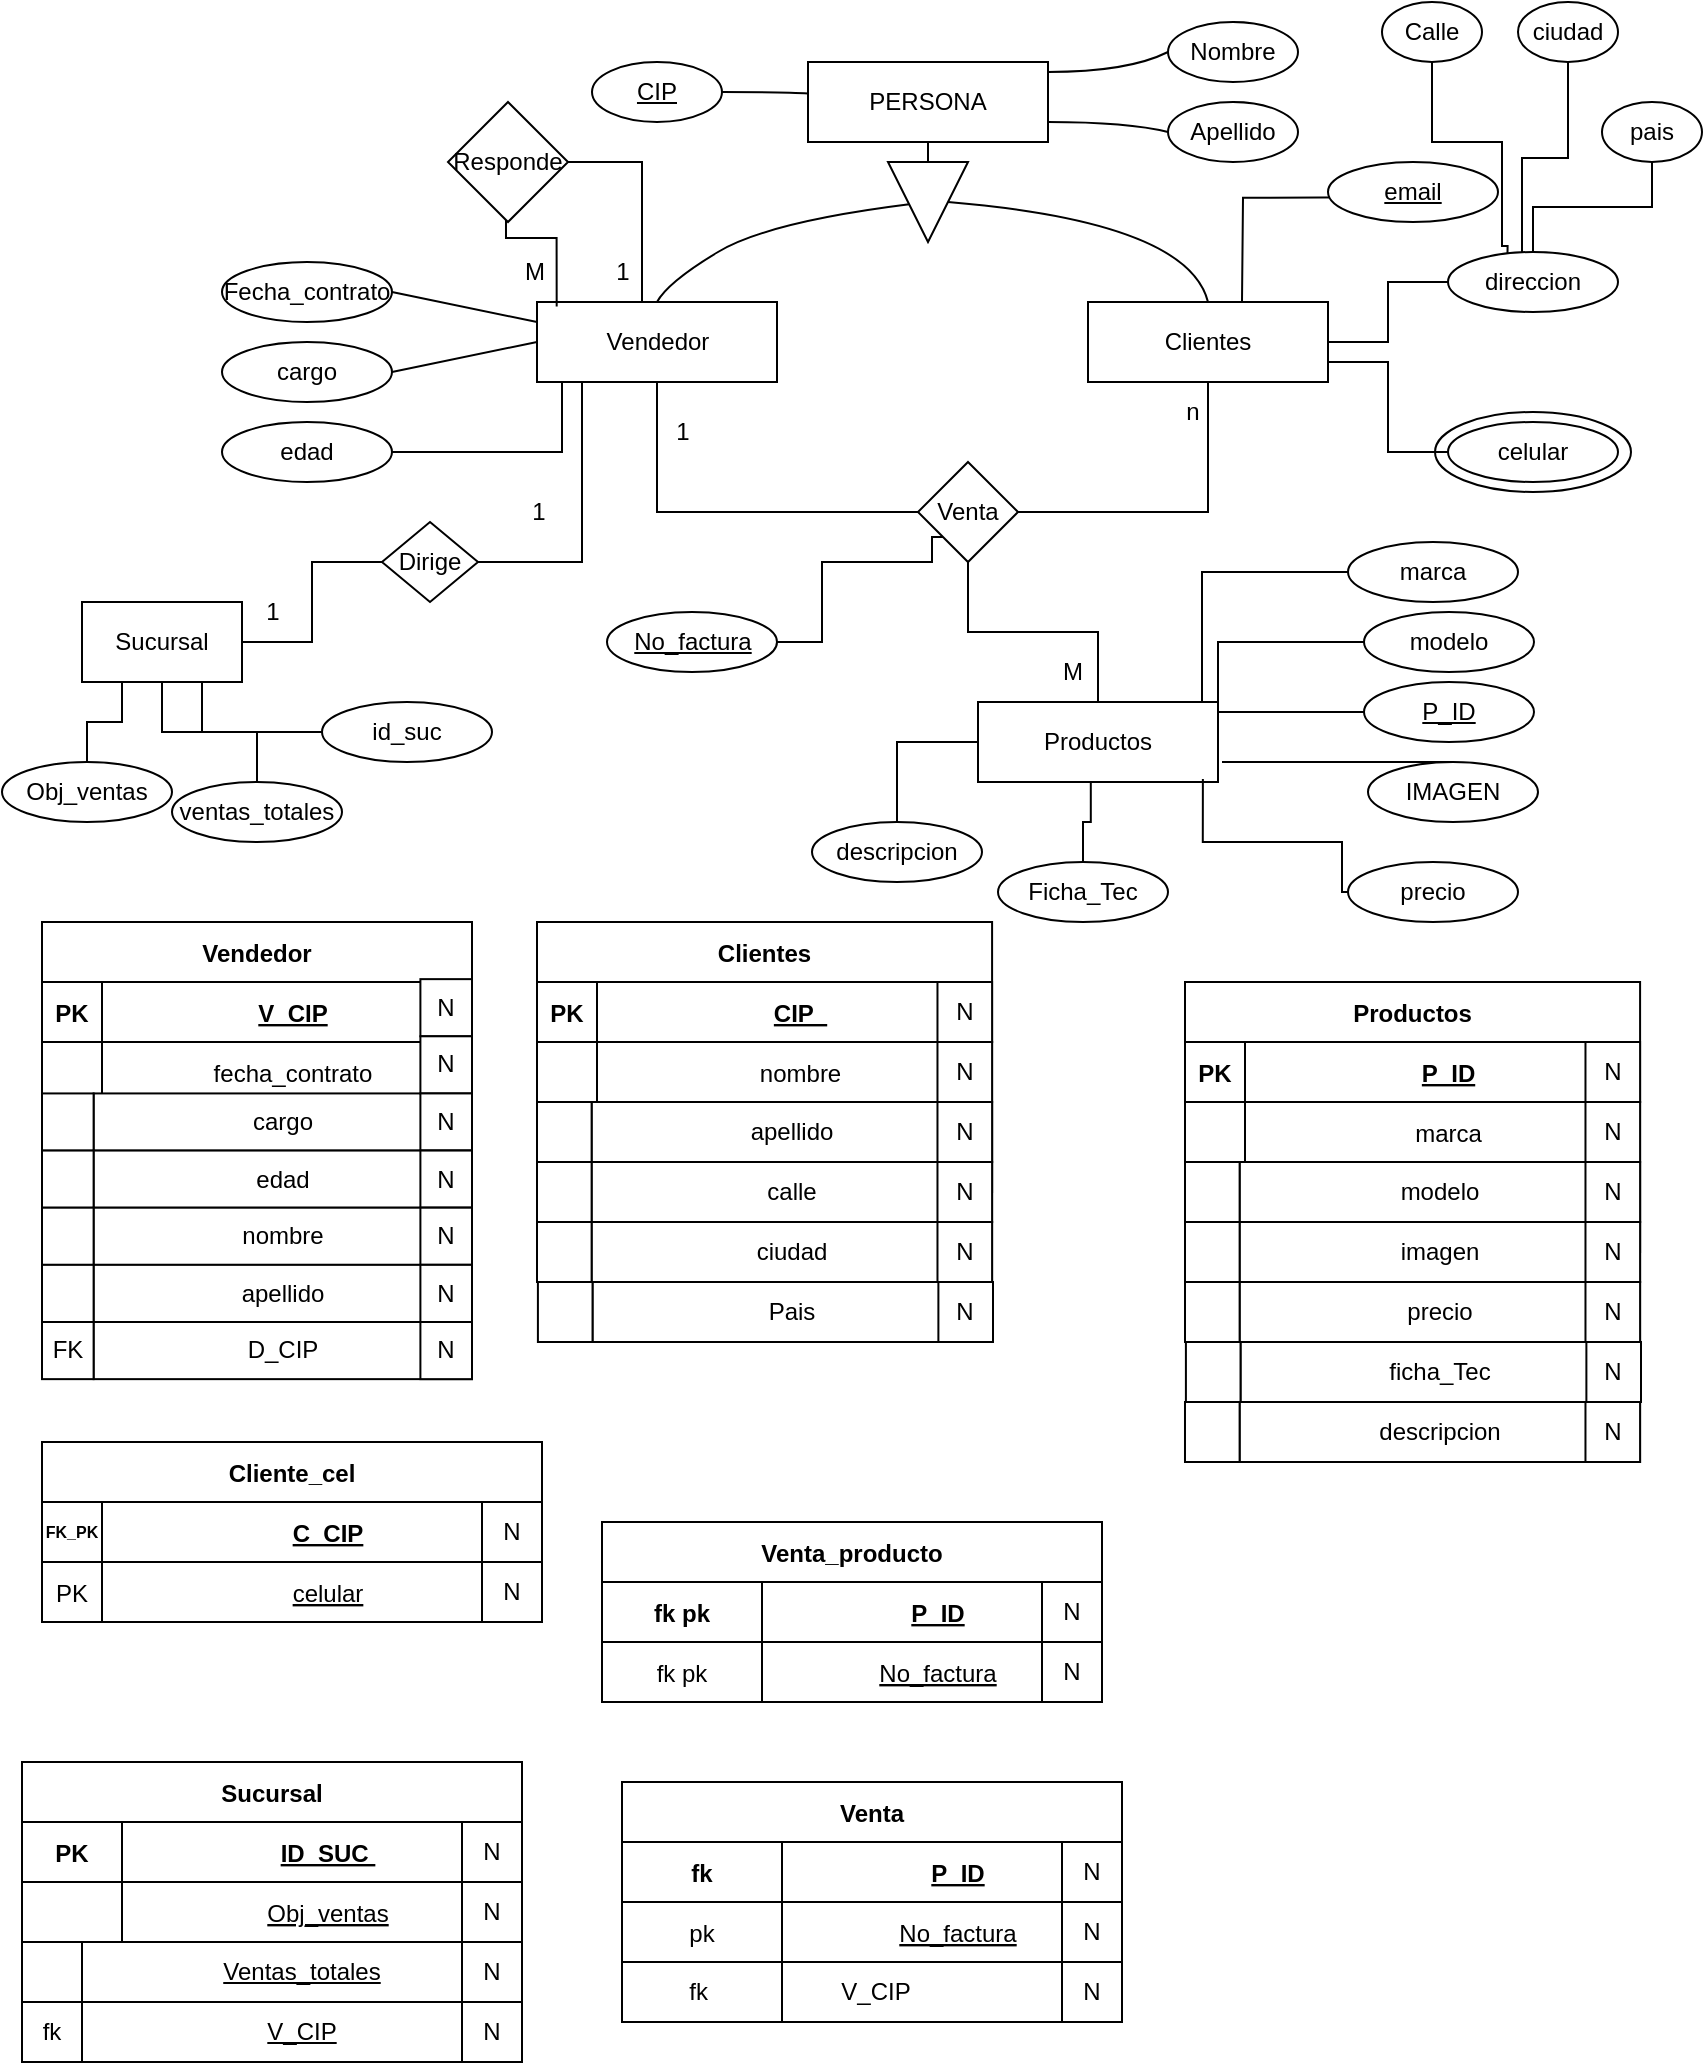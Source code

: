<mxfile version="21.6.9" type="device">
  <diagram id="R2lEEEUBdFMjLlhIrx00" name="Page-1">
    <mxGraphModel dx="1035" dy="522" grid="1" gridSize="10" guides="1" tooltips="1" connect="1" arrows="1" fold="1" page="1" pageScale="1" pageWidth="850" pageHeight="1100" math="0" shadow="0" extFonts="Permanent Marker^https://fonts.googleapis.com/css?family=Permanent+Marker">
      <root>
        <mxCell id="0" />
        <mxCell id="1" parent="0" />
        <mxCell id="dCmI68aYTpl_BpPTmrTh-1" value="PERSONA" style="rounded=0;whiteSpace=wrap;html=1;" vertex="1" parent="1">
          <mxGeometry x="403" y="60" width="120" height="40" as="geometry" />
        </mxCell>
        <mxCell id="dCmI68aYTpl_BpPTmrTh-293" style="edgeStyle=orthogonalEdgeStyle;rounded=0;orthogonalLoop=1;jettySize=auto;html=1;entryX=1;entryY=0.5;entryDx=0;entryDy=0;endArrow=none;endFill=0;" edge="1" parent="1" source="dCmI68aYTpl_BpPTmrTh-2" target="dCmI68aYTpl_BpPTmrTh-291">
          <mxGeometry relative="1" as="geometry">
            <Array as="points">
              <mxPoint x="320" y="110" />
            </Array>
          </mxGeometry>
        </mxCell>
        <mxCell id="dCmI68aYTpl_BpPTmrTh-2" value="Vendedor" style="rounded=0;whiteSpace=wrap;html=1;" vertex="1" parent="1">
          <mxGeometry x="267.5" y="180" width="120" height="40" as="geometry" />
        </mxCell>
        <mxCell id="dCmI68aYTpl_BpPTmrTh-3" value="Clientes" style="rounded=0;whiteSpace=wrap;html=1;" vertex="1" parent="1">
          <mxGeometry x="543" y="180" width="120" height="40" as="geometry" />
        </mxCell>
        <mxCell id="dCmI68aYTpl_BpPTmrTh-41" value="" style="edgeStyle=orthogonalEdgeStyle;rounded=0;orthogonalLoop=1;jettySize=auto;html=1;endArrow=none;endFill=0;" edge="1" parent="1" source="dCmI68aYTpl_BpPTmrTh-4" target="dCmI68aYTpl_BpPTmrTh-38">
          <mxGeometry relative="1" as="geometry" />
        </mxCell>
        <mxCell id="dCmI68aYTpl_BpPTmrTh-4" value="Productos" style="rounded=0;whiteSpace=wrap;html=1;" vertex="1" parent="1">
          <mxGeometry x="488" y="380" width="120" height="40" as="geometry" />
        </mxCell>
        <mxCell id="dCmI68aYTpl_BpPTmrTh-7" value="" style="endArrow=none;html=1;rounded=0;" edge="1" parent="1" source="dCmI68aYTpl_BpPTmrTh-8">
          <mxGeometry width="50" height="50" relative="1" as="geometry">
            <mxPoint x="463" y="170" as="sourcePoint" />
            <mxPoint x="463" y="100" as="targetPoint" />
            <Array as="points" />
          </mxGeometry>
        </mxCell>
        <mxCell id="dCmI68aYTpl_BpPTmrTh-9" value="" style="endArrow=none;html=1;rounded=0;" edge="1" parent="1" target="dCmI68aYTpl_BpPTmrTh-8">
          <mxGeometry width="50" height="50" relative="1" as="geometry">
            <mxPoint x="463" y="140" as="sourcePoint" />
            <mxPoint x="463" y="100" as="targetPoint" />
            <Array as="points">
              <mxPoint x="463" y="140" />
            </Array>
          </mxGeometry>
        </mxCell>
        <mxCell id="dCmI68aYTpl_BpPTmrTh-8" value="" style="triangle;whiteSpace=wrap;html=1;rotation=90;" vertex="1" parent="1">
          <mxGeometry x="443" y="110" width="40" height="40" as="geometry" />
        </mxCell>
        <mxCell id="dCmI68aYTpl_BpPTmrTh-10" value="" style="curved=1;endArrow=none;html=1;rounded=0;endFill=0;exitX=0.5;exitY=0;exitDx=0;exitDy=0;" edge="1" parent="1" source="dCmI68aYTpl_BpPTmrTh-2" target="dCmI68aYTpl_BpPTmrTh-8">
          <mxGeometry width="50" height="50" relative="1" as="geometry">
            <mxPoint x="403" y="210" as="sourcePoint" />
            <mxPoint x="453" y="160" as="targetPoint" />
            <Array as="points">
              <mxPoint x="333" y="170" />
              <mxPoint x="383" y="140" />
            </Array>
          </mxGeometry>
        </mxCell>
        <mxCell id="dCmI68aYTpl_BpPTmrTh-15" value="" style="curved=1;endArrow=none;html=1;rounded=0;endFill=0;entryX=0.5;entryY=0;entryDx=0;entryDy=0;exitX=0.5;exitY=0;exitDx=0;exitDy=0;" edge="1" parent="1" source="dCmI68aYTpl_BpPTmrTh-8" target="dCmI68aYTpl_BpPTmrTh-3">
          <mxGeometry width="50" height="50" relative="1" as="geometry">
            <mxPoint x="473" y="150" as="sourcePoint" />
            <mxPoint x="574" y="80" as="targetPoint" />
            <Array as="points">
              <mxPoint x="593" y="140" />
            </Array>
          </mxGeometry>
        </mxCell>
        <mxCell id="dCmI68aYTpl_BpPTmrTh-16" value="Nombre" style="ellipse;whiteSpace=wrap;html=1;" vertex="1" parent="1">
          <mxGeometry x="583" y="40" width="65" height="30" as="geometry" />
        </mxCell>
        <mxCell id="dCmI68aYTpl_BpPTmrTh-18" value="Apellido" style="ellipse;whiteSpace=wrap;html=1;" vertex="1" parent="1">
          <mxGeometry x="583" y="80" width="65" height="30" as="geometry" />
        </mxCell>
        <mxCell id="dCmI68aYTpl_BpPTmrTh-19" value="" style="curved=1;endArrow=none;html=1;rounded=0;endFill=0;entryX=0;entryY=0.5;entryDx=0;entryDy=0;" edge="1" parent="1" target="dCmI68aYTpl_BpPTmrTh-18">
          <mxGeometry width="50" height="50" relative="1" as="geometry">
            <mxPoint x="523" y="90" as="sourcePoint" />
            <mxPoint x="633" y="160" as="targetPoint" />
            <Array as="points">
              <mxPoint x="563" y="90" />
            </Array>
          </mxGeometry>
        </mxCell>
        <mxCell id="dCmI68aYTpl_BpPTmrTh-20" value="" style="curved=1;endArrow=none;html=1;rounded=0;endFill=0;entryX=0;entryY=0.5;entryDx=0;entryDy=0;" edge="1" parent="1" target="dCmI68aYTpl_BpPTmrTh-16">
          <mxGeometry width="50" height="50" relative="1" as="geometry">
            <mxPoint x="523" y="65" as="sourcePoint" />
            <mxPoint x="583" y="70" as="targetPoint" />
            <Array as="points">
              <mxPoint x="563" y="65" />
            </Array>
          </mxGeometry>
        </mxCell>
        <mxCell id="dCmI68aYTpl_BpPTmrTh-22" value="Fecha_contrato" style="ellipse;whiteSpace=wrap;html=1;" vertex="1" parent="1">
          <mxGeometry x="110" y="160" width="85" height="30" as="geometry" />
        </mxCell>
        <mxCell id="dCmI68aYTpl_BpPTmrTh-23" value="cargo" style="ellipse;whiteSpace=wrap;html=1;" vertex="1" parent="1">
          <mxGeometry x="110" y="200" width="85" height="30" as="geometry" />
        </mxCell>
        <mxCell id="dCmI68aYTpl_BpPTmrTh-27" value="" style="endArrow=none;html=1;rounded=0;entryX=0;entryY=0.5;entryDx=0;entryDy=0;exitX=1;exitY=0.5;exitDx=0;exitDy=0;" edge="1" parent="1" source="dCmI68aYTpl_BpPTmrTh-23" target="dCmI68aYTpl_BpPTmrTh-2">
          <mxGeometry width="50" height="50" relative="1" as="geometry">
            <mxPoint x="238" y="235" as="sourcePoint" />
            <mxPoint x="288" y="185" as="targetPoint" />
          </mxGeometry>
        </mxCell>
        <mxCell id="dCmI68aYTpl_BpPTmrTh-28" value="" style="endArrow=none;html=1;rounded=0;entryX=0;entryY=0.25;entryDx=0;entryDy=0;exitX=1;exitY=0.5;exitDx=0;exitDy=0;" edge="1" parent="1" source="dCmI68aYTpl_BpPTmrTh-22" target="dCmI68aYTpl_BpPTmrTh-2">
          <mxGeometry width="50" height="50" relative="1" as="geometry">
            <mxPoint x="238" y="195" as="sourcePoint" />
            <mxPoint x="283" y="200" as="targetPoint" />
          </mxGeometry>
        </mxCell>
        <mxCell id="dCmI68aYTpl_BpPTmrTh-35" value="" style="edgeStyle=orthogonalEdgeStyle;rounded=0;orthogonalLoop=1;jettySize=auto;html=1;endArrow=none;endFill=0;" edge="1" parent="1" source="dCmI68aYTpl_BpPTmrTh-32" target="dCmI68aYTpl_BpPTmrTh-3">
          <mxGeometry relative="1" as="geometry" />
        </mxCell>
        <mxCell id="dCmI68aYTpl_BpPTmrTh-32" value="direccion" style="ellipse;whiteSpace=wrap;html=1;" vertex="1" parent="1">
          <mxGeometry x="723" y="155" width="85" height="30" as="geometry" />
        </mxCell>
        <mxCell id="dCmI68aYTpl_BpPTmrTh-36" style="edgeStyle=orthogonalEdgeStyle;rounded=0;orthogonalLoop=1;jettySize=auto;html=1;entryX=1;entryY=0.75;entryDx=0;entryDy=0;endArrow=none;endFill=0;" edge="1" parent="1" source="dCmI68aYTpl_BpPTmrTh-33" target="dCmI68aYTpl_BpPTmrTh-3">
          <mxGeometry relative="1" as="geometry" />
        </mxCell>
        <mxCell id="dCmI68aYTpl_BpPTmrTh-33" value="celular" style="ellipse;whiteSpace=wrap;html=1;" vertex="1" parent="1">
          <mxGeometry x="723" y="240" width="85" height="30" as="geometry" />
        </mxCell>
        <mxCell id="dCmI68aYTpl_BpPTmrTh-37" style="edgeStyle=orthogonalEdgeStyle;rounded=0;orthogonalLoop=1;jettySize=auto;html=1;entryX=0.918;entryY=-0.061;entryDx=0;entryDy=0;entryPerimeter=0;endArrow=none;endFill=0;" edge="1" parent="1">
          <mxGeometry relative="1" as="geometry">
            <mxPoint x="709.84" y="127.44" as="sourcePoint" />
            <mxPoint x="620" y="180.0" as="targetPoint" />
          </mxGeometry>
        </mxCell>
        <mxCell id="dCmI68aYTpl_BpPTmrTh-34" value="&lt;u&gt;email&lt;/u&gt;" style="ellipse;whiteSpace=wrap;html=1;" vertex="1" parent="1">
          <mxGeometry x="663" y="110" width="85" height="30" as="geometry" />
        </mxCell>
        <mxCell id="dCmI68aYTpl_BpPTmrTh-40" value="" style="edgeStyle=orthogonalEdgeStyle;rounded=0;orthogonalLoop=1;jettySize=auto;html=1;endArrow=none;endFill=0;" edge="1" parent="1" source="dCmI68aYTpl_BpPTmrTh-38" target="dCmI68aYTpl_BpPTmrTh-2">
          <mxGeometry relative="1" as="geometry" />
        </mxCell>
        <mxCell id="dCmI68aYTpl_BpPTmrTh-317" style="edgeStyle=orthogonalEdgeStyle;rounded=0;orthogonalLoop=1;jettySize=auto;html=1;entryX=0.5;entryY=1;entryDx=0;entryDy=0;endArrow=none;endFill=0;" edge="1" parent="1" source="dCmI68aYTpl_BpPTmrTh-38" target="dCmI68aYTpl_BpPTmrTh-3">
          <mxGeometry relative="1" as="geometry" />
        </mxCell>
        <mxCell id="dCmI68aYTpl_BpPTmrTh-38" value="Venta" style="rhombus;whiteSpace=wrap;html=1;" vertex="1" parent="1">
          <mxGeometry x="458" y="260" width="50" height="50" as="geometry" />
        </mxCell>
        <mxCell id="dCmI68aYTpl_BpPTmrTh-43" style="edgeStyle=orthogonalEdgeStyle;rounded=0;orthogonalLoop=1;jettySize=auto;html=1;endArrow=none;endFill=0;entryX=0;entryY=1;entryDx=0;entryDy=0;" edge="1" parent="1" source="dCmI68aYTpl_BpPTmrTh-42" target="dCmI68aYTpl_BpPTmrTh-38">
          <mxGeometry relative="1" as="geometry">
            <mxPoint x="465" y="310" as="targetPoint" />
            <Array as="points">
              <mxPoint x="410" y="350" />
              <mxPoint x="410" y="310" />
              <mxPoint x="465" y="310" />
              <mxPoint x="465" y="297" />
            </Array>
          </mxGeometry>
        </mxCell>
        <mxCell id="dCmI68aYTpl_BpPTmrTh-42" value="&lt;u&gt;No_factura&lt;/u&gt;" style="ellipse;whiteSpace=wrap;html=1;" vertex="1" parent="1">
          <mxGeometry x="302.5" y="335" width="85" height="30" as="geometry" />
        </mxCell>
        <mxCell id="dCmI68aYTpl_BpPTmrTh-47" value="" style="edgeStyle=orthogonalEdgeStyle;rounded=0;orthogonalLoop=1;jettySize=auto;html=1;endArrow=none;endFill=0;" edge="1" parent="1" source="dCmI68aYTpl_BpPTmrTh-44" target="dCmI68aYTpl_BpPTmrTh-4">
          <mxGeometry relative="1" as="geometry">
            <Array as="points">
              <mxPoint x="600" y="315" />
            </Array>
          </mxGeometry>
        </mxCell>
        <mxCell id="dCmI68aYTpl_BpPTmrTh-44" value="marca" style="ellipse;whiteSpace=wrap;html=1;" vertex="1" parent="1">
          <mxGeometry x="673" y="300" width="85" height="30" as="geometry" />
        </mxCell>
        <mxCell id="dCmI68aYTpl_BpPTmrTh-46" value="" style="edgeStyle=orthogonalEdgeStyle;rounded=0;orthogonalLoop=1;jettySize=auto;html=1;endArrow=none;endFill=0;" edge="1" parent="1" source="dCmI68aYTpl_BpPTmrTh-45" target="dCmI68aYTpl_BpPTmrTh-4">
          <mxGeometry relative="1" as="geometry">
            <Array as="points">
              <mxPoint x="726" y="400" />
            </Array>
          </mxGeometry>
        </mxCell>
        <mxCell id="dCmI68aYTpl_BpPTmrTh-45" value="&lt;u&gt;P_ID&lt;/u&gt;" style="ellipse;whiteSpace=wrap;html=1;" vertex="1" parent="1">
          <mxGeometry x="681" y="370" width="85" height="30" as="geometry" />
        </mxCell>
        <mxCell id="dCmI68aYTpl_BpPTmrTh-199" value="1" style="text;html=1;align=center;verticalAlign=middle;resizable=0;points=[];autosize=1;strokeColor=none;fillColor=none;" vertex="1" parent="1">
          <mxGeometry x="325" y="230" width="30" height="30" as="geometry" />
        </mxCell>
        <mxCell id="dCmI68aYTpl_BpPTmrTh-200" value="M" style="text;html=1;align=center;verticalAlign=middle;resizable=0;points=[];autosize=1;strokeColor=none;fillColor=none;" vertex="1" parent="1">
          <mxGeometry x="520" y="350" width="30" height="30" as="geometry" />
        </mxCell>
        <mxCell id="dCmI68aYTpl_BpPTmrTh-201" value="Sucursal" style="shape=table;startSize=30;container=1;collapsible=1;childLayout=tableLayout;fixedRows=1;rowLines=0;fontStyle=1;align=center;resizeLast=1;" vertex="1" parent="1">
          <mxGeometry x="10" y="910" width="250" height="90" as="geometry" />
        </mxCell>
        <mxCell id="dCmI68aYTpl_BpPTmrTh-202" value="" style="shape=partialRectangle;collapsible=0;dropTarget=0;pointerEvents=0;fillColor=none;points=[[0,0.5],[1,0.5]];portConstraint=eastwest;top=0;left=0;right=0;bottom=1;" vertex="1" parent="dCmI68aYTpl_BpPTmrTh-201">
          <mxGeometry y="30" width="250" height="30" as="geometry" />
        </mxCell>
        <mxCell id="dCmI68aYTpl_BpPTmrTh-203" value="PK" style="shape=partialRectangle;overflow=hidden;connectable=0;fillColor=none;top=0;left=0;bottom=0;right=0;fontStyle=1;fontSize=12;" vertex="1" parent="dCmI68aYTpl_BpPTmrTh-202">
          <mxGeometry width="50" height="30" as="geometry">
            <mxRectangle width="50" height="30" as="alternateBounds" />
          </mxGeometry>
        </mxCell>
        <mxCell id="dCmI68aYTpl_BpPTmrTh-204" value="ID_SUC " style="shape=partialRectangle;overflow=hidden;connectable=0;fillColor=none;top=0;left=0;bottom=0;right=0;align=center;spacingLeft=6;fontStyle=5;" vertex="1" parent="dCmI68aYTpl_BpPTmrTh-202">
          <mxGeometry x="50" width="200" height="30" as="geometry">
            <mxRectangle width="200" height="30" as="alternateBounds" />
          </mxGeometry>
        </mxCell>
        <mxCell id="dCmI68aYTpl_BpPTmrTh-205" value="" style="shape=partialRectangle;collapsible=0;dropTarget=0;pointerEvents=0;fillColor=none;points=[[0,0.5],[1,0.5]];portConstraint=eastwest;top=0;left=0;right=0;bottom=0;" vertex="1" parent="dCmI68aYTpl_BpPTmrTh-201">
          <mxGeometry y="60" width="250" height="30" as="geometry" />
        </mxCell>
        <mxCell id="dCmI68aYTpl_BpPTmrTh-206" value="" style="shape=partialRectangle;overflow=hidden;connectable=0;fillColor=none;top=0;left=0;bottom=0;right=0;" vertex="1" parent="dCmI68aYTpl_BpPTmrTh-205">
          <mxGeometry width="50" height="30" as="geometry">
            <mxRectangle width="50" height="30" as="alternateBounds" />
          </mxGeometry>
        </mxCell>
        <mxCell id="dCmI68aYTpl_BpPTmrTh-207" value="Obj_ventas" style="shape=partialRectangle;overflow=hidden;connectable=0;fillColor=none;top=0;left=0;bottom=0;right=0;align=center;spacingLeft=6;fontStyle=4" vertex="1" parent="dCmI68aYTpl_BpPTmrTh-205">
          <mxGeometry x="50" width="200" height="30" as="geometry">
            <mxRectangle width="200" height="30" as="alternateBounds" />
          </mxGeometry>
        </mxCell>
        <mxCell id="dCmI68aYTpl_BpPTmrTh-208" value="N" style="rounded=0;whiteSpace=wrap;html=1;" vertex="1" parent="1">
          <mxGeometry x="230" y="940" width="30" height="30" as="geometry" />
        </mxCell>
        <mxCell id="dCmI68aYTpl_BpPTmrTh-209" value="N" style="rounded=0;whiteSpace=wrap;html=1;" vertex="1" parent="1">
          <mxGeometry x="230" y="970" width="30" height="30" as="geometry" />
        </mxCell>
        <mxCell id="dCmI68aYTpl_BpPTmrTh-224" value="&lt;u&gt;Ventas_totales&lt;/u&gt;" style="rounded=0;whiteSpace=wrap;html=1;align=center;verticalAlign=middle;" vertex="1" parent="1">
          <mxGeometry x="40" y="1000" width="220" height="30" as="geometry" />
        </mxCell>
        <mxCell id="dCmI68aYTpl_BpPTmrTh-225" value="" style="rounded=0;whiteSpace=wrap;html=1;" vertex="1" parent="1">
          <mxGeometry x="10" y="1000" width="30" height="30" as="geometry" />
        </mxCell>
        <mxCell id="dCmI68aYTpl_BpPTmrTh-226" value="N" style="rounded=0;whiteSpace=wrap;html=1;" vertex="1" parent="1">
          <mxGeometry x="230" y="1000" width="30" height="30" as="geometry" />
        </mxCell>
        <mxCell id="dCmI68aYTpl_BpPTmrTh-264" value="Venta_producto" style="shape=table;startSize=30;container=1;collapsible=1;childLayout=tableLayout;fixedRows=1;rowLines=0;fontStyle=1;align=center;resizeLast=1;" vertex="1" parent="1">
          <mxGeometry x="300" y="790" width="250" height="90" as="geometry" />
        </mxCell>
        <mxCell id="dCmI68aYTpl_BpPTmrTh-265" value="" style="shape=partialRectangle;collapsible=0;dropTarget=0;pointerEvents=0;fillColor=none;points=[[0,0.5],[1,0.5]];portConstraint=eastwest;top=0;left=0;right=0;bottom=1;" vertex="1" parent="dCmI68aYTpl_BpPTmrTh-264">
          <mxGeometry y="30" width="250" height="30" as="geometry" />
        </mxCell>
        <mxCell id="dCmI68aYTpl_BpPTmrTh-266" value="fk pk" style="shape=partialRectangle;overflow=hidden;connectable=0;fillColor=none;top=0;left=0;bottom=0;right=0;fontStyle=1;" vertex="1" parent="dCmI68aYTpl_BpPTmrTh-265">
          <mxGeometry width="80" height="30" as="geometry">
            <mxRectangle width="80" height="30" as="alternateBounds" />
          </mxGeometry>
        </mxCell>
        <mxCell id="dCmI68aYTpl_BpPTmrTh-267" value="P_ID" style="shape=partialRectangle;overflow=hidden;connectable=0;fillColor=none;top=0;left=0;bottom=0;right=0;align=center;spacingLeft=6;fontStyle=5;" vertex="1" parent="dCmI68aYTpl_BpPTmrTh-265">
          <mxGeometry x="80" width="170" height="30" as="geometry">
            <mxRectangle width="170" height="30" as="alternateBounds" />
          </mxGeometry>
        </mxCell>
        <mxCell id="dCmI68aYTpl_BpPTmrTh-268" value="" style="shape=partialRectangle;collapsible=0;dropTarget=0;pointerEvents=0;fillColor=none;points=[[0,0.5],[1,0.5]];portConstraint=eastwest;top=0;left=0;right=0;bottom=0;" vertex="1" parent="dCmI68aYTpl_BpPTmrTh-264">
          <mxGeometry y="60" width="250" height="30" as="geometry" />
        </mxCell>
        <mxCell id="dCmI68aYTpl_BpPTmrTh-269" value="fk pk" style="shape=partialRectangle;overflow=hidden;connectable=0;fillColor=none;top=0;left=0;bottom=0;right=0;" vertex="1" parent="dCmI68aYTpl_BpPTmrTh-268">
          <mxGeometry width="80" height="30" as="geometry">
            <mxRectangle width="80" height="30" as="alternateBounds" />
          </mxGeometry>
        </mxCell>
        <mxCell id="dCmI68aYTpl_BpPTmrTh-270" value="No_factura" style="shape=partialRectangle;overflow=hidden;connectable=0;fillColor=none;top=0;left=0;bottom=0;right=0;align=center;spacingLeft=6;fontStyle=4" vertex="1" parent="dCmI68aYTpl_BpPTmrTh-268">
          <mxGeometry x="80" width="170" height="30" as="geometry">
            <mxRectangle width="170" height="30" as="alternateBounds" />
          </mxGeometry>
        </mxCell>
        <mxCell id="dCmI68aYTpl_BpPTmrTh-273" value="N" style="rounded=0;whiteSpace=wrap;html=1;" vertex="1" parent="1">
          <mxGeometry x="520" y="820" width="30" height="30" as="geometry" />
        </mxCell>
        <mxCell id="dCmI68aYTpl_BpPTmrTh-274" value="N" style="rounded=0;whiteSpace=wrap;html=1;" vertex="1" parent="1">
          <mxGeometry x="520" y="850" width="30" height="30" as="geometry" />
        </mxCell>
        <mxCell id="dCmI68aYTpl_BpPTmrTh-282" value="&lt;u&gt;CIP&lt;/u&gt;" style="ellipse;whiteSpace=wrap;html=1;" vertex="1" parent="1">
          <mxGeometry x="295" y="60" width="65" height="30" as="geometry" />
        </mxCell>
        <mxCell id="dCmI68aYTpl_BpPTmrTh-283" value="" style="curved=1;endArrow=none;html=1;rounded=0;endFill=0;exitX=1;exitY=0.5;exitDx=0;exitDy=0;" edge="1" parent="1" target="dCmI68aYTpl_BpPTmrTh-1" source="dCmI68aYTpl_BpPTmrTh-282">
          <mxGeometry width="50" height="50" relative="1" as="geometry">
            <mxPoint x="353" y="75" as="sourcePoint" />
            <mxPoint x="400" y="80" as="targetPoint" />
            <Array as="points">
              <mxPoint x="393" y="75" />
            </Array>
          </mxGeometry>
        </mxCell>
        <mxCell id="dCmI68aYTpl_BpPTmrTh-287" value="" style="edgeStyle=orthogonalEdgeStyle;rounded=0;orthogonalLoop=1;jettySize=auto;html=1;endArrow=none;endFill=0;" edge="1" parent="1" source="dCmI68aYTpl_BpPTmrTh-286" target="dCmI68aYTpl_BpPTmrTh-2">
          <mxGeometry relative="1" as="geometry">
            <Array as="points">
              <mxPoint x="290" y="310" />
            </Array>
          </mxGeometry>
        </mxCell>
        <mxCell id="dCmI68aYTpl_BpPTmrTh-288" value="" style="edgeStyle=orthogonalEdgeStyle;rounded=0;orthogonalLoop=1;jettySize=auto;html=1;endArrow=none;endFill=0;entryX=1;entryY=0.5;entryDx=0;entryDy=0;" edge="1" parent="1" source="dCmI68aYTpl_BpPTmrTh-286" target="dCmI68aYTpl_BpPTmrTh-309">
          <mxGeometry relative="1" as="geometry">
            <mxPoint x="500" y="300" as="targetPoint" />
          </mxGeometry>
        </mxCell>
        <mxCell id="dCmI68aYTpl_BpPTmrTh-286" value="Dirige" style="rhombus;whiteSpace=wrap;html=1;" vertex="1" parent="1">
          <mxGeometry x="190" y="290" width="48" height="40" as="geometry" />
        </mxCell>
        <mxCell id="dCmI68aYTpl_BpPTmrTh-289" value="1" style="text;html=1;align=center;verticalAlign=middle;resizable=0;points=[];autosize=1;strokeColor=none;fillColor=none;" vertex="1" parent="1">
          <mxGeometry x="253" y="270" width="30" height="30" as="geometry" />
        </mxCell>
        <mxCell id="dCmI68aYTpl_BpPTmrTh-290" value="1" style="text;html=1;align=center;verticalAlign=middle;resizable=0;points=[];autosize=1;strokeColor=none;fillColor=none;" vertex="1" parent="1">
          <mxGeometry x="120" y="320" width="30" height="30" as="geometry" />
        </mxCell>
        <mxCell id="dCmI68aYTpl_BpPTmrTh-292" style="edgeStyle=orthogonalEdgeStyle;rounded=0;orthogonalLoop=1;jettySize=auto;html=1;endArrow=none;endFill=0;entryX=0.082;entryY=0.056;entryDx=0;entryDy=0;entryPerimeter=0;" edge="1" parent="1" target="dCmI68aYTpl_BpPTmrTh-2">
          <mxGeometry relative="1" as="geometry">
            <mxPoint x="278.99" y="148" as="targetPoint" />
            <mxPoint x="251.99" y="128" as="sourcePoint" />
            <Array as="points">
              <mxPoint x="252" y="148" />
              <mxPoint x="277" y="148" />
            </Array>
          </mxGeometry>
        </mxCell>
        <mxCell id="dCmI68aYTpl_BpPTmrTh-291" value="Responde" style="rhombus;whiteSpace=wrap;html=1;" vertex="1" parent="1">
          <mxGeometry x="223" y="80" width="60" height="60" as="geometry" />
        </mxCell>
        <mxCell id="dCmI68aYTpl_BpPTmrTh-294" value="1" style="text;html=1;align=center;verticalAlign=middle;resizable=0;points=[];autosize=1;strokeColor=none;fillColor=none;" vertex="1" parent="1">
          <mxGeometry x="295" y="150" width="30" height="30" as="geometry" />
        </mxCell>
        <mxCell id="dCmI68aYTpl_BpPTmrTh-295" value="M" style="text;html=1;align=center;verticalAlign=middle;resizable=0;points=[];autosize=1;strokeColor=none;fillColor=none;" vertex="1" parent="1">
          <mxGeometry x="250.5" y="150" width="30" height="30" as="geometry" />
        </mxCell>
        <mxCell id="dCmI68aYTpl_BpPTmrTh-297" style="edgeStyle=orthogonalEdgeStyle;rounded=0;orthogonalLoop=1;jettySize=auto;html=1;endArrow=none;endFill=0;" edge="1" parent="1" source="dCmI68aYTpl_BpPTmrTh-296" target="dCmI68aYTpl_BpPTmrTh-2">
          <mxGeometry relative="1" as="geometry">
            <Array as="points">
              <mxPoint x="280" y="255" />
            </Array>
          </mxGeometry>
        </mxCell>
        <mxCell id="dCmI68aYTpl_BpPTmrTh-296" value="edad" style="ellipse;whiteSpace=wrap;html=1;" vertex="1" parent="1">
          <mxGeometry x="110" y="240" width="85" height="30" as="geometry" />
        </mxCell>
        <mxCell id="dCmI68aYTpl_BpPTmrTh-300" value="" style="ellipse;whiteSpace=wrap;html=1;fillColor=none;" vertex="1" parent="1">
          <mxGeometry x="716.5" y="235" width="98" height="40" as="geometry" />
        </mxCell>
        <mxCell id="dCmI68aYTpl_BpPTmrTh-308" style="edgeStyle=orthogonalEdgeStyle;rounded=0;orthogonalLoop=1;jettySize=auto;html=1;entryX=0.35;entryY=0.023;entryDx=0;entryDy=0;entryPerimeter=0;endArrow=none;endFill=0;" edge="1" parent="1" source="dCmI68aYTpl_BpPTmrTh-301" target="dCmI68aYTpl_BpPTmrTh-32">
          <mxGeometry relative="1" as="geometry">
            <Array as="points">
              <mxPoint x="715" y="100" />
              <mxPoint x="750" y="100" />
              <mxPoint x="750" y="152" />
              <mxPoint x="753" y="152" />
            </Array>
          </mxGeometry>
        </mxCell>
        <mxCell id="dCmI68aYTpl_BpPTmrTh-301" value="Calle" style="ellipse;whiteSpace=wrap;html=1;" vertex="1" parent="1">
          <mxGeometry x="690" y="30" width="50" height="30" as="geometry" />
        </mxCell>
        <mxCell id="dCmI68aYTpl_BpPTmrTh-305" value="" style="edgeStyle=orthogonalEdgeStyle;rounded=0;orthogonalLoop=1;jettySize=auto;html=1;endArrow=none;endFill=0;" edge="1" parent="1" source="dCmI68aYTpl_BpPTmrTh-302" target="dCmI68aYTpl_BpPTmrTh-32">
          <mxGeometry relative="1" as="geometry">
            <mxPoint x="760" y="150" as="targetPoint" />
            <Array as="points">
              <mxPoint x="783" y="108" />
              <mxPoint x="760" y="108" />
            </Array>
          </mxGeometry>
        </mxCell>
        <mxCell id="dCmI68aYTpl_BpPTmrTh-302" value="ciudad" style="ellipse;whiteSpace=wrap;html=1;" vertex="1" parent="1">
          <mxGeometry x="758" y="30" width="50" height="30" as="geometry" />
        </mxCell>
        <mxCell id="dCmI68aYTpl_BpPTmrTh-304" value="" style="edgeStyle=orthogonalEdgeStyle;rounded=0;orthogonalLoop=1;jettySize=auto;html=1;endArrow=none;endFill=0;" edge="1" parent="1" source="dCmI68aYTpl_BpPTmrTh-303" target="dCmI68aYTpl_BpPTmrTh-32">
          <mxGeometry relative="1" as="geometry" />
        </mxCell>
        <mxCell id="dCmI68aYTpl_BpPTmrTh-303" value="pais" style="ellipse;whiteSpace=wrap;html=1;" vertex="1" parent="1">
          <mxGeometry x="800" y="80" width="50" height="30" as="geometry" />
        </mxCell>
        <mxCell id="dCmI68aYTpl_BpPTmrTh-309" value="Sucursal" style="rounded=0;whiteSpace=wrap;html=1;" vertex="1" parent="1">
          <mxGeometry x="40" y="330" width="80" height="40" as="geometry" />
        </mxCell>
        <mxCell id="dCmI68aYTpl_BpPTmrTh-313" style="edgeStyle=orthogonalEdgeStyle;rounded=0;orthogonalLoop=1;jettySize=auto;html=1;entryX=0.25;entryY=1;entryDx=0;entryDy=0;endArrow=none;endFill=0;" edge="1" parent="1" source="dCmI68aYTpl_BpPTmrTh-310" target="dCmI68aYTpl_BpPTmrTh-309">
          <mxGeometry relative="1" as="geometry" />
        </mxCell>
        <mxCell id="dCmI68aYTpl_BpPTmrTh-310" value="Obj_ventas" style="ellipse;whiteSpace=wrap;html=1;" vertex="1" parent="1">
          <mxGeometry y="410" width="85" height="30" as="geometry" />
        </mxCell>
        <mxCell id="dCmI68aYTpl_BpPTmrTh-312" style="edgeStyle=orthogonalEdgeStyle;rounded=0;orthogonalLoop=1;jettySize=auto;html=1;entryX=0.75;entryY=1;entryDx=0;entryDy=0;endArrow=none;endFill=0;" edge="1" parent="1" source="dCmI68aYTpl_BpPTmrTh-311" target="dCmI68aYTpl_BpPTmrTh-309">
          <mxGeometry relative="1" as="geometry" />
        </mxCell>
        <mxCell id="dCmI68aYTpl_BpPTmrTh-311" value="ventas_totales" style="ellipse;whiteSpace=wrap;html=1;" vertex="1" parent="1">
          <mxGeometry x="85" y="420" width="85" height="30" as="geometry" />
        </mxCell>
        <mxCell id="dCmI68aYTpl_BpPTmrTh-318" value="n" style="text;html=1;align=center;verticalAlign=middle;resizable=0;points=[];autosize=1;strokeColor=none;fillColor=none;" vertex="1" parent="1">
          <mxGeometry x="580" y="220" width="30" height="30" as="geometry" />
        </mxCell>
        <mxCell id="dCmI68aYTpl_BpPTmrTh-319" value="" style="edgeStyle=orthogonalEdgeStyle;rounded=0;orthogonalLoop=1;jettySize=auto;html=1;endArrow=none;endFill=0;" edge="1" parent="1" source="dCmI68aYTpl_BpPTmrTh-320">
          <mxGeometry relative="1" as="geometry">
            <mxPoint x="608" y="415" as="targetPoint" />
            <Array as="points">
              <mxPoint x="608" y="350" />
            </Array>
          </mxGeometry>
        </mxCell>
        <mxCell id="dCmI68aYTpl_BpPTmrTh-320" value="modelo" style="ellipse;whiteSpace=wrap;html=1;" vertex="1" parent="1">
          <mxGeometry x="681" y="335" width="85" height="30" as="geometry" />
        </mxCell>
        <mxCell id="dCmI68aYTpl_BpPTmrTh-321" value="" style="edgeStyle=orthogonalEdgeStyle;rounded=0;orthogonalLoop=1;jettySize=auto;html=1;endArrow=none;endFill=0;" edge="1" parent="1" source="dCmI68aYTpl_BpPTmrTh-322">
          <mxGeometry relative="1" as="geometry">
            <mxPoint x="610" y="410" as="targetPoint" />
            <Array as="points">
              <mxPoint x="728" y="440" />
            </Array>
          </mxGeometry>
        </mxCell>
        <mxCell id="dCmI68aYTpl_BpPTmrTh-322" value="IMAGEN" style="ellipse;whiteSpace=wrap;html=1;" vertex="1" parent="1">
          <mxGeometry x="683" y="410" width="85" height="30" as="geometry" />
        </mxCell>
        <mxCell id="dCmI68aYTpl_BpPTmrTh-323" value="" style="edgeStyle=orthogonalEdgeStyle;rounded=0;orthogonalLoop=1;jettySize=auto;html=1;endArrow=none;endFill=0;entryX=0.937;entryY=0.964;entryDx=0;entryDy=0;entryPerimeter=0;" edge="1" parent="1" source="dCmI68aYTpl_BpPTmrTh-324" target="dCmI68aYTpl_BpPTmrTh-4">
          <mxGeometry relative="1" as="geometry">
            <mxPoint x="600" y="450" as="targetPoint" />
            <Array as="points">
              <mxPoint x="670" y="475" />
              <mxPoint x="670" y="450" />
              <mxPoint x="600" y="450" />
            </Array>
          </mxGeometry>
        </mxCell>
        <mxCell id="dCmI68aYTpl_BpPTmrTh-324" value="precio" style="ellipse;whiteSpace=wrap;html=1;" vertex="1" parent="1">
          <mxGeometry x="673" y="460" width="85" height="30" as="geometry" />
        </mxCell>
        <mxCell id="dCmI68aYTpl_BpPTmrTh-326" style="edgeStyle=orthogonalEdgeStyle;rounded=0;orthogonalLoop=1;jettySize=auto;html=1;entryX=0.47;entryY=1.007;entryDx=0;entryDy=0;entryPerimeter=0;endArrow=none;endFill=0;" edge="1" parent="1" source="dCmI68aYTpl_BpPTmrTh-325" target="dCmI68aYTpl_BpPTmrTh-4">
          <mxGeometry relative="1" as="geometry" />
        </mxCell>
        <mxCell id="dCmI68aYTpl_BpPTmrTh-325" value="Ficha_Tec" style="ellipse;whiteSpace=wrap;html=1;" vertex="1" parent="1">
          <mxGeometry x="498" y="460" width="85" height="30" as="geometry" />
        </mxCell>
        <mxCell id="dCmI68aYTpl_BpPTmrTh-331" style="edgeStyle=orthogonalEdgeStyle;rounded=0;orthogonalLoop=1;jettySize=auto;html=1;entryX=0;entryY=0.5;entryDx=0;entryDy=0;endArrow=none;endFill=0;" edge="1" parent="1" source="dCmI68aYTpl_BpPTmrTh-330" target="dCmI68aYTpl_BpPTmrTh-4">
          <mxGeometry relative="1" as="geometry" />
        </mxCell>
        <mxCell id="dCmI68aYTpl_BpPTmrTh-330" value="descripcion" style="ellipse;whiteSpace=wrap;html=1;" vertex="1" parent="1">
          <mxGeometry x="405" y="440" width="85" height="30" as="geometry" />
        </mxCell>
        <mxCell id="dCmI68aYTpl_BpPTmrTh-346" value="" style="group" vertex="1" connectable="0" parent="1">
          <mxGeometry x="267.5" y="490" width="228" height="210" as="geometry" />
        </mxCell>
        <mxCell id="dCmI68aYTpl_BpPTmrTh-157" value="Clientes" style="shape=table;startSize=30;container=1;collapsible=1;childLayout=tableLayout;fixedRows=1;rowLines=0;fontStyle=1;align=center;resizeLast=1;" vertex="1" parent="dCmI68aYTpl_BpPTmrTh-346">
          <mxGeometry width="227.545" height="135" as="geometry" />
        </mxCell>
        <mxCell id="dCmI68aYTpl_BpPTmrTh-158" value="" style="shape=partialRectangle;collapsible=0;dropTarget=0;pointerEvents=0;fillColor=none;points=[[0,0.5],[1,0.5]];portConstraint=eastwest;top=0;left=0;right=0;bottom=1;" vertex="1" parent="dCmI68aYTpl_BpPTmrTh-157">
          <mxGeometry y="30" width="227.545" height="30" as="geometry" />
        </mxCell>
        <mxCell id="dCmI68aYTpl_BpPTmrTh-159" value="PK" style="shape=partialRectangle;overflow=hidden;connectable=0;fillColor=none;top=0;left=0;bottom=0;right=0;fontStyle=1;" vertex="1" parent="dCmI68aYTpl_BpPTmrTh-158">
          <mxGeometry width="30" height="30" as="geometry">
            <mxRectangle width="30" height="30" as="alternateBounds" />
          </mxGeometry>
        </mxCell>
        <mxCell id="dCmI68aYTpl_BpPTmrTh-160" value="CIP  " style="shape=partialRectangle;overflow=hidden;connectable=0;fillColor=none;top=0;left=0;bottom=0;right=0;align=center;spacingLeft=6;fontStyle=5;" vertex="1" parent="dCmI68aYTpl_BpPTmrTh-158">
          <mxGeometry x="30" width="197.545" height="30" as="geometry">
            <mxRectangle width="197.545" height="30" as="alternateBounds" />
          </mxGeometry>
        </mxCell>
        <mxCell id="dCmI68aYTpl_BpPTmrTh-161" value="" style="shape=partialRectangle;collapsible=0;dropTarget=0;pointerEvents=0;fillColor=none;points=[[0,0.5],[1,0.5]];portConstraint=eastwest;top=0;left=0;right=0;bottom=0;" vertex="1" parent="dCmI68aYTpl_BpPTmrTh-157">
          <mxGeometry y="60" width="227.545" height="30" as="geometry" />
        </mxCell>
        <mxCell id="dCmI68aYTpl_BpPTmrTh-162" value="" style="shape=partialRectangle;overflow=hidden;connectable=0;fillColor=none;top=0;left=0;bottom=0;right=0;" vertex="1" parent="dCmI68aYTpl_BpPTmrTh-161">
          <mxGeometry width="30" height="30" as="geometry">
            <mxRectangle width="30" height="30" as="alternateBounds" />
          </mxGeometry>
        </mxCell>
        <mxCell id="dCmI68aYTpl_BpPTmrTh-163" value="nombre" style="shape=partialRectangle;overflow=hidden;connectable=0;fillColor=none;top=0;left=0;bottom=0;right=0;align=center;spacingLeft=6;" vertex="1" parent="dCmI68aYTpl_BpPTmrTh-161">
          <mxGeometry x="30" width="197.545" height="30" as="geometry">
            <mxRectangle width="197.545" height="30" as="alternateBounds" />
          </mxGeometry>
        </mxCell>
        <mxCell id="dCmI68aYTpl_BpPTmrTh-164" value="apellido" style="rounded=0;whiteSpace=wrap;html=1;align=center;verticalAlign=middle;" vertex="1" parent="dCmI68aYTpl_BpPTmrTh-346">
          <mxGeometry x="27.305" y="90" width="200.24" height="30.0" as="geometry" />
        </mxCell>
        <mxCell id="dCmI68aYTpl_BpPTmrTh-165" value="" style="rounded=0;whiteSpace=wrap;html=1;" vertex="1" parent="dCmI68aYTpl_BpPTmrTh-346">
          <mxGeometry y="90" width="27.305" height="30.0" as="geometry" />
        </mxCell>
        <mxCell id="dCmI68aYTpl_BpPTmrTh-166" value="N" style="rounded=0;whiteSpace=wrap;html=1;" vertex="1" parent="dCmI68aYTpl_BpPTmrTh-346">
          <mxGeometry x="200.24" y="30.0" width="27.305" height="30.0" as="geometry" />
        </mxCell>
        <mxCell id="dCmI68aYTpl_BpPTmrTh-167" value="N" style="rounded=0;whiteSpace=wrap;html=1;" vertex="1" parent="dCmI68aYTpl_BpPTmrTh-346">
          <mxGeometry x="200.24" y="60.0" width="27.305" height="30.0" as="geometry" />
        </mxCell>
        <mxCell id="dCmI68aYTpl_BpPTmrTh-168" value="N" style="rounded=0;whiteSpace=wrap;html=1;" vertex="1" parent="dCmI68aYTpl_BpPTmrTh-346">
          <mxGeometry x="200.24" y="90" width="27.305" height="30.0" as="geometry" />
        </mxCell>
        <mxCell id="dCmI68aYTpl_BpPTmrTh-169" value="calle" style="rounded=0;whiteSpace=wrap;html=1;align=center;verticalAlign=middle;" vertex="1" parent="dCmI68aYTpl_BpPTmrTh-346">
          <mxGeometry x="27.305" y="120.0" width="200.24" height="30.0" as="geometry" />
        </mxCell>
        <mxCell id="dCmI68aYTpl_BpPTmrTh-170" value="" style="rounded=0;whiteSpace=wrap;html=1;" vertex="1" parent="dCmI68aYTpl_BpPTmrTh-346">
          <mxGeometry y="120.0" width="27.305" height="30.0" as="geometry" />
        </mxCell>
        <mxCell id="dCmI68aYTpl_BpPTmrTh-171" value="N" style="rounded=0;whiteSpace=wrap;html=1;" vertex="1" parent="dCmI68aYTpl_BpPTmrTh-346">
          <mxGeometry x="200.24" y="120.0" width="27.305" height="30.0" as="geometry" />
        </mxCell>
        <mxCell id="dCmI68aYTpl_BpPTmrTh-172" value="ciudad" style="rounded=0;whiteSpace=wrap;html=1;align=center;verticalAlign=middle;" vertex="1" parent="dCmI68aYTpl_BpPTmrTh-346">
          <mxGeometry x="27.305" y="150" width="200.24" height="30.0" as="geometry" />
        </mxCell>
        <mxCell id="dCmI68aYTpl_BpPTmrTh-173" value="" style="rounded=0;whiteSpace=wrap;html=1;" vertex="1" parent="dCmI68aYTpl_BpPTmrTh-346">
          <mxGeometry y="150" width="27.305" height="30.0" as="geometry" />
        </mxCell>
        <mxCell id="dCmI68aYTpl_BpPTmrTh-174" value="N" style="rounded=0;whiteSpace=wrap;html=1;" vertex="1" parent="dCmI68aYTpl_BpPTmrTh-346">
          <mxGeometry x="200.24" y="150" width="27.305" height="30.0" as="geometry" />
        </mxCell>
        <mxCell id="dCmI68aYTpl_BpPTmrTh-343" value="Pais" style="rounded=0;whiteSpace=wrap;html=1;align=center;verticalAlign=middle;" vertex="1" parent="dCmI68aYTpl_BpPTmrTh-346">
          <mxGeometry x="27.76" y="180" width="200.24" height="30.0" as="geometry" />
        </mxCell>
        <mxCell id="dCmI68aYTpl_BpPTmrTh-344" value="" style="rounded=0;whiteSpace=wrap;html=1;" vertex="1" parent="dCmI68aYTpl_BpPTmrTh-346">
          <mxGeometry x="0.455" y="180" width="27.305" height="30.0" as="geometry" />
        </mxCell>
        <mxCell id="dCmI68aYTpl_BpPTmrTh-345" value="N" style="rounded=0;whiteSpace=wrap;html=1;" vertex="1" parent="dCmI68aYTpl_BpPTmrTh-346">
          <mxGeometry x="200.695" y="180" width="27.305" height="30.0" as="geometry" />
        </mxCell>
        <mxCell id="dCmI68aYTpl_BpPTmrTh-347" value="" style="group" vertex="1" connectable="0" parent="1">
          <mxGeometry x="20" y="490" width="215" height="200" as="geometry" />
        </mxCell>
        <mxCell id="dCmI68aYTpl_BpPTmrTh-70" value="Vendedor" style="shape=table;startSize=30;container=1;collapsible=1;childLayout=tableLayout;fixedRows=1;rowLines=0;fontStyle=1;align=center;resizeLast=1;" vertex="1" parent="dCmI68aYTpl_BpPTmrTh-347">
          <mxGeometry width="215" height="90" as="geometry" />
        </mxCell>
        <mxCell id="dCmI68aYTpl_BpPTmrTh-71" value="" style="shape=partialRectangle;collapsible=0;dropTarget=0;pointerEvents=0;fillColor=none;points=[[0,0.5],[1,0.5]];portConstraint=eastwest;top=0;left=0;right=0;bottom=1;" vertex="1" parent="dCmI68aYTpl_BpPTmrTh-70">
          <mxGeometry y="30" width="215" height="30" as="geometry" />
        </mxCell>
        <mxCell id="dCmI68aYTpl_BpPTmrTh-72" value="PK" style="shape=partialRectangle;overflow=hidden;connectable=0;fillColor=none;top=0;left=0;bottom=0;right=0;fontStyle=1;" vertex="1" parent="dCmI68aYTpl_BpPTmrTh-71">
          <mxGeometry width="30" height="30" as="geometry">
            <mxRectangle width="30" height="30" as="alternateBounds" />
          </mxGeometry>
        </mxCell>
        <mxCell id="dCmI68aYTpl_BpPTmrTh-73" value="V_CIP" style="shape=partialRectangle;overflow=hidden;connectable=0;fillColor=none;top=0;left=0;bottom=0;right=0;align=center;spacingLeft=6;fontStyle=5;" vertex="1" parent="dCmI68aYTpl_BpPTmrTh-71">
          <mxGeometry x="30" width="185" height="30" as="geometry">
            <mxRectangle width="185" height="30" as="alternateBounds" />
          </mxGeometry>
        </mxCell>
        <mxCell id="dCmI68aYTpl_BpPTmrTh-74" value="" style="shape=partialRectangle;collapsible=0;dropTarget=0;pointerEvents=0;fillColor=none;points=[[0,0.5],[1,0.5]];portConstraint=eastwest;top=0;left=0;right=0;bottom=0;" vertex="1" parent="dCmI68aYTpl_BpPTmrTh-70">
          <mxGeometry y="60" width="215" height="30" as="geometry" />
        </mxCell>
        <mxCell id="dCmI68aYTpl_BpPTmrTh-75" value="" style="shape=partialRectangle;overflow=hidden;connectable=0;fillColor=none;top=0;left=0;bottom=0;right=0;" vertex="1" parent="dCmI68aYTpl_BpPTmrTh-74">
          <mxGeometry width="30" height="30" as="geometry">
            <mxRectangle width="30" height="30" as="alternateBounds" />
          </mxGeometry>
        </mxCell>
        <mxCell id="dCmI68aYTpl_BpPTmrTh-76" value="fecha_contrato" style="shape=partialRectangle;overflow=hidden;connectable=0;fillColor=none;top=0;left=0;bottom=0;right=0;align=center;spacingLeft=6;" vertex="1" parent="dCmI68aYTpl_BpPTmrTh-74">
          <mxGeometry x="30" width="185" height="30" as="geometry">
            <mxRectangle width="185" height="30" as="alternateBounds" />
          </mxGeometry>
        </mxCell>
        <mxCell id="dCmI68aYTpl_BpPTmrTh-82" value="cargo" style="rounded=0;whiteSpace=wrap;html=1;align=center;verticalAlign=middle;" vertex="1" parent="dCmI68aYTpl_BpPTmrTh-347">
          <mxGeometry x="25.8" y="85.714" width="189.2" height="28.571" as="geometry" />
        </mxCell>
        <mxCell id="dCmI68aYTpl_BpPTmrTh-83" value="" style="rounded=0;whiteSpace=wrap;html=1;" vertex="1" parent="dCmI68aYTpl_BpPTmrTh-347">
          <mxGeometry y="85.714" width="25.8" height="28.571" as="geometry" />
        </mxCell>
        <mxCell id="dCmI68aYTpl_BpPTmrTh-84" value="N" style="rounded=0;whiteSpace=wrap;html=1;" vertex="1" parent="dCmI68aYTpl_BpPTmrTh-347">
          <mxGeometry x="189.2" y="28.571" width="25.8" height="28.571" as="geometry" />
        </mxCell>
        <mxCell id="dCmI68aYTpl_BpPTmrTh-85" value="N" style="rounded=0;whiteSpace=wrap;html=1;" vertex="1" parent="dCmI68aYTpl_BpPTmrTh-347">
          <mxGeometry x="189.2" y="57.143" width="25.8" height="28.571" as="geometry" />
        </mxCell>
        <mxCell id="dCmI68aYTpl_BpPTmrTh-86" value="N" style="rounded=0;whiteSpace=wrap;html=1;" vertex="1" parent="dCmI68aYTpl_BpPTmrTh-347">
          <mxGeometry x="189.2" y="85.714" width="25.8" height="28.571" as="geometry" />
        </mxCell>
        <mxCell id="dCmI68aYTpl_BpPTmrTh-87" value="edad" style="rounded=0;whiteSpace=wrap;html=1;align=center;verticalAlign=middle;" vertex="1" parent="dCmI68aYTpl_BpPTmrTh-347">
          <mxGeometry x="25.8" y="114.286" width="189.2" height="28.571" as="geometry" />
        </mxCell>
        <mxCell id="dCmI68aYTpl_BpPTmrTh-88" value="" style="rounded=0;whiteSpace=wrap;html=1;" vertex="1" parent="dCmI68aYTpl_BpPTmrTh-347">
          <mxGeometry y="114.286" width="25.8" height="28.571" as="geometry" />
        </mxCell>
        <mxCell id="dCmI68aYTpl_BpPTmrTh-89" value="N" style="rounded=0;whiteSpace=wrap;html=1;" vertex="1" parent="dCmI68aYTpl_BpPTmrTh-347">
          <mxGeometry x="189.2" y="114.286" width="25.8" height="28.571" as="geometry" />
        </mxCell>
        <mxCell id="dCmI68aYTpl_BpPTmrTh-336" value="nombre" style="rounded=0;whiteSpace=wrap;html=1;align=center;verticalAlign=middle;" vertex="1" parent="dCmI68aYTpl_BpPTmrTh-347">
          <mxGeometry x="25.8" y="142.857" width="189.2" height="28.571" as="geometry" />
        </mxCell>
        <mxCell id="dCmI68aYTpl_BpPTmrTh-337" value="" style="rounded=0;whiteSpace=wrap;html=1;" vertex="1" parent="dCmI68aYTpl_BpPTmrTh-347">
          <mxGeometry y="142.857" width="25.8" height="28.571" as="geometry" />
        </mxCell>
        <mxCell id="dCmI68aYTpl_BpPTmrTh-338" value="N" style="rounded=0;whiteSpace=wrap;html=1;" vertex="1" parent="dCmI68aYTpl_BpPTmrTh-347">
          <mxGeometry x="189.2" y="142.857" width="25.8" height="28.571" as="geometry" />
        </mxCell>
        <mxCell id="dCmI68aYTpl_BpPTmrTh-339" value="apellido" style="rounded=0;whiteSpace=wrap;html=1;align=center;verticalAlign=middle;" vertex="1" parent="dCmI68aYTpl_BpPTmrTh-347">
          <mxGeometry x="25.8" y="171.429" width="189.2" height="28.571" as="geometry" />
        </mxCell>
        <mxCell id="dCmI68aYTpl_BpPTmrTh-340" value="" style="rounded=0;whiteSpace=wrap;html=1;" vertex="1" parent="dCmI68aYTpl_BpPTmrTh-347">
          <mxGeometry y="171.429" width="25.8" height="28.571" as="geometry" />
        </mxCell>
        <mxCell id="dCmI68aYTpl_BpPTmrTh-341" value="N" style="rounded=0;whiteSpace=wrap;html=1;" vertex="1" parent="dCmI68aYTpl_BpPTmrTh-347">
          <mxGeometry x="189.2" y="171.429" width="25.8" height="28.571" as="geometry" />
        </mxCell>
        <mxCell id="dCmI68aYTpl_BpPTmrTh-348" value="" style="group" vertex="1" connectable="0" parent="1">
          <mxGeometry x="591.5" y="520" width="228" height="210" as="geometry" />
        </mxCell>
        <mxCell id="dCmI68aYTpl_BpPTmrTh-349" value="Productos" style="shape=table;startSize=30;container=1;collapsible=1;childLayout=tableLayout;fixedRows=1;rowLines=0;fontStyle=1;align=center;resizeLast=1;" vertex="1" parent="dCmI68aYTpl_BpPTmrTh-348">
          <mxGeometry width="227.545" height="135" as="geometry" />
        </mxCell>
        <mxCell id="dCmI68aYTpl_BpPTmrTh-350" value="" style="shape=partialRectangle;collapsible=0;dropTarget=0;pointerEvents=0;fillColor=none;points=[[0,0.5],[1,0.5]];portConstraint=eastwest;top=0;left=0;right=0;bottom=1;" vertex="1" parent="dCmI68aYTpl_BpPTmrTh-349">
          <mxGeometry y="30" width="227.545" height="30" as="geometry" />
        </mxCell>
        <mxCell id="dCmI68aYTpl_BpPTmrTh-351" value="PK" style="shape=partialRectangle;overflow=hidden;connectable=0;fillColor=none;top=0;left=0;bottom=0;right=0;fontStyle=1;" vertex="1" parent="dCmI68aYTpl_BpPTmrTh-350">
          <mxGeometry width="30" height="30" as="geometry">
            <mxRectangle width="30" height="30" as="alternateBounds" />
          </mxGeometry>
        </mxCell>
        <mxCell id="dCmI68aYTpl_BpPTmrTh-352" value="P_ID" style="shape=partialRectangle;overflow=hidden;connectable=0;fillColor=none;top=0;left=0;bottom=0;right=0;align=center;spacingLeft=6;fontStyle=5;" vertex="1" parent="dCmI68aYTpl_BpPTmrTh-350">
          <mxGeometry x="30" width="197.545" height="30" as="geometry">
            <mxRectangle width="197.545" height="30" as="alternateBounds" />
          </mxGeometry>
        </mxCell>
        <mxCell id="dCmI68aYTpl_BpPTmrTh-353" value="" style="shape=partialRectangle;collapsible=0;dropTarget=0;pointerEvents=0;fillColor=none;points=[[0,0.5],[1,0.5]];portConstraint=eastwest;top=0;left=0;right=0;bottom=0;" vertex="1" parent="dCmI68aYTpl_BpPTmrTh-349">
          <mxGeometry y="60" width="227.545" height="30" as="geometry" />
        </mxCell>
        <mxCell id="dCmI68aYTpl_BpPTmrTh-354" value="" style="shape=partialRectangle;overflow=hidden;connectable=0;fillColor=none;top=0;left=0;bottom=0;right=0;" vertex="1" parent="dCmI68aYTpl_BpPTmrTh-353">
          <mxGeometry width="30" height="30" as="geometry">
            <mxRectangle width="30" height="30" as="alternateBounds" />
          </mxGeometry>
        </mxCell>
        <mxCell id="dCmI68aYTpl_BpPTmrTh-355" value="marca" style="shape=partialRectangle;overflow=hidden;connectable=0;fillColor=none;top=0;left=0;bottom=0;right=0;align=center;spacingLeft=6;" vertex="1" parent="dCmI68aYTpl_BpPTmrTh-353">
          <mxGeometry x="30" width="197.545" height="30" as="geometry">
            <mxRectangle width="197.545" height="30" as="alternateBounds" />
          </mxGeometry>
        </mxCell>
        <mxCell id="dCmI68aYTpl_BpPTmrTh-356" value="modelo" style="rounded=0;whiteSpace=wrap;html=1;align=center;verticalAlign=middle;" vertex="1" parent="dCmI68aYTpl_BpPTmrTh-348">
          <mxGeometry x="27.305" y="90" width="200.24" height="30.0" as="geometry" />
        </mxCell>
        <mxCell id="dCmI68aYTpl_BpPTmrTh-357" value="" style="rounded=0;whiteSpace=wrap;html=1;" vertex="1" parent="dCmI68aYTpl_BpPTmrTh-348">
          <mxGeometry y="90" width="27.305" height="30.0" as="geometry" />
        </mxCell>
        <mxCell id="dCmI68aYTpl_BpPTmrTh-358" value="N" style="rounded=0;whiteSpace=wrap;html=1;" vertex="1" parent="dCmI68aYTpl_BpPTmrTh-348">
          <mxGeometry x="200.24" y="30.0" width="27.305" height="30.0" as="geometry" />
        </mxCell>
        <mxCell id="dCmI68aYTpl_BpPTmrTh-359" value="N" style="rounded=0;whiteSpace=wrap;html=1;" vertex="1" parent="dCmI68aYTpl_BpPTmrTh-348">
          <mxGeometry x="200.24" y="60.0" width="27.305" height="30.0" as="geometry" />
        </mxCell>
        <mxCell id="dCmI68aYTpl_BpPTmrTh-360" value="N" style="rounded=0;whiteSpace=wrap;html=1;" vertex="1" parent="dCmI68aYTpl_BpPTmrTh-348">
          <mxGeometry x="200.24" y="90" width="27.305" height="30.0" as="geometry" />
        </mxCell>
        <mxCell id="dCmI68aYTpl_BpPTmrTh-361" value="imagen" style="rounded=0;whiteSpace=wrap;html=1;align=center;verticalAlign=middle;" vertex="1" parent="dCmI68aYTpl_BpPTmrTh-348">
          <mxGeometry x="27.305" y="120.0" width="200.24" height="30.0" as="geometry" />
        </mxCell>
        <mxCell id="dCmI68aYTpl_BpPTmrTh-362" value="" style="rounded=0;whiteSpace=wrap;html=1;" vertex="1" parent="dCmI68aYTpl_BpPTmrTh-348">
          <mxGeometry y="120.0" width="27.305" height="30.0" as="geometry" />
        </mxCell>
        <mxCell id="dCmI68aYTpl_BpPTmrTh-363" value="N" style="rounded=0;whiteSpace=wrap;html=1;" vertex="1" parent="dCmI68aYTpl_BpPTmrTh-348">
          <mxGeometry x="200.24" y="120.0" width="27.305" height="30.0" as="geometry" />
        </mxCell>
        <mxCell id="dCmI68aYTpl_BpPTmrTh-364" value="precio" style="rounded=0;whiteSpace=wrap;html=1;align=center;verticalAlign=middle;" vertex="1" parent="dCmI68aYTpl_BpPTmrTh-348">
          <mxGeometry x="27.305" y="150" width="200.24" height="30.0" as="geometry" />
        </mxCell>
        <mxCell id="dCmI68aYTpl_BpPTmrTh-365" value="" style="rounded=0;whiteSpace=wrap;html=1;" vertex="1" parent="dCmI68aYTpl_BpPTmrTh-348">
          <mxGeometry y="150" width="27.305" height="30.0" as="geometry" />
        </mxCell>
        <mxCell id="dCmI68aYTpl_BpPTmrTh-366" value="N" style="rounded=0;whiteSpace=wrap;html=1;" vertex="1" parent="dCmI68aYTpl_BpPTmrTh-348">
          <mxGeometry x="200.24" y="150" width="27.305" height="30.0" as="geometry" />
        </mxCell>
        <mxCell id="dCmI68aYTpl_BpPTmrTh-367" value="ficha_Tec" style="rounded=0;whiteSpace=wrap;html=1;align=center;verticalAlign=middle;" vertex="1" parent="dCmI68aYTpl_BpPTmrTh-348">
          <mxGeometry x="27.76" y="180" width="200.24" height="30.0" as="geometry" />
        </mxCell>
        <mxCell id="dCmI68aYTpl_BpPTmrTh-368" value="" style="rounded=0;whiteSpace=wrap;html=1;" vertex="1" parent="dCmI68aYTpl_BpPTmrTh-348">
          <mxGeometry x="0.455" y="180" width="27.305" height="30.0" as="geometry" />
        </mxCell>
        <mxCell id="dCmI68aYTpl_BpPTmrTh-369" value="N" style="rounded=0;whiteSpace=wrap;html=1;" vertex="1" parent="dCmI68aYTpl_BpPTmrTh-348">
          <mxGeometry x="200.695" y="180" width="27.305" height="30.0" as="geometry" />
        </mxCell>
        <mxCell id="dCmI68aYTpl_BpPTmrTh-371" value="descripcion" style="rounded=0;whiteSpace=wrap;html=1;align=center;verticalAlign=middle;" vertex="1" parent="1">
          <mxGeometry x="618.8" y="730" width="200.24" height="30.0" as="geometry" />
        </mxCell>
        <mxCell id="dCmI68aYTpl_BpPTmrTh-372" value="" style="rounded=0;whiteSpace=wrap;html=1;" vertex="1" parent="1">
          <mxGeometry x="591.495" y="730" width="27.305" height="30.0" as="geometry" />
        </mxCell>
        <mxCell id="dCmI68aYTpl_BpPTmrTh-373" value="N" style="rounded=0;whiteSpace=wrap;html=1;" vertex="1" parent="1">
          <mxGeometry x="791.735" y="730" width="27.305" height="30.0" as="geometry" />
        </mxCell>
        <mxCell id="dCmI68aYTpl_BpPTmrTh-374" value="" style="group" vertex="1" connectable="0" parent="1">
          <mxGeometry x="20" y="750" width="250" height="90" as="geometry" />
        </mxCell>
        <mxCell id="dCmI68aYTpl_BpPTmrTh-175" value="Cliente_cel" style="shape=table;startSize=30;container=1;collapsible=1;childLayout=tableLayout;fixedRows=1;rowLines=0;fontStyle=1;align=center;resizeLast=1;" vertex="1" parent="dCmI68aYTpl_BpPTmrTh-374">
          <mxGeometry width="250" height="90" as="geometry" />
        </mxCell>
        <mxCell id="dCmI68aYTpl_BpPTmrTh-176" value="" style="shape=partialRectangle;collapsible=0;dropTarget=0;pointerEvents=0;fillColor=none;points=[[0,0.5],[1,0.5]];portConstraint=eastwest;top=0;left=0;right=0;bottom=1;" vertex="1" parent="dCmI68aYTpl_BpPTmrTh-175">
          <mxGeometry y="30" width="250" height="30" as="geometry" />
        </mxCell>
        <mxCell id="dCmI68aYTpl_BpPTmrTh-177" value="FK_PK" style="shape=partialRectangle;overflow=hidden;connectable=0;fillColor=none;top=0;left=0;bottom=0;right=0;fontStyle=1;fontSize=8;" vertex="1" parent="dCmI68aYTpl_BpPTmrTh-176">
          <mxGeometry width="30" height="30" as="geometry">
            <mxRectangle width="30" height="30" as="alternateBounds" />
          </mxGeometry>
        </mxCell>
        <mxCell id="dCmI68aYTpl_BpPTmrTh-178" value="C_CIP" style="shape=partialRectangle;overflow=hidden;connectable=0;fillColor=none;top=0;left=0;bottom=0;right=0;align=center;spacingLeft=6;fontStyle=5;" vertex="1" parent="dCmI68aYTpl_BpPTmrTh-176">
          <mxGeometry x="30" width="220" height="30" as="geometry">
            <mxRectangle width="220" height="30" as="alternateBounds" />
          </mxGeometry>
        </mxCell>
        <mxCell id="dCmI68aYTpl_BpPTmrTh-179" value="" style="shape=partialRectangle;collapsible=0;dropTarget=0;pointerEvents=0;fillColor=none;points=[[0,0.5],[1,0.5]];portConstraint=eastwest;top=0;left=0;right=0;bottom=0;" vertex="1" parent="dCmI68aYTpl_BpPTmrTh-175">
          <mxGeometry y="60" width="250" height="30" as="geometry" />
        </mxCell>
        <mxCell id="dCmI68aYTpl_BpPTmrTh-180" value="PK" style="shape=partialRectangle;overflow=hidden;connectable=0;fillColor=none;top=0;left=0;bottom=0;right=0;" vertex="1" parent="dCmI68aYTpl_BpPTmrTh-179">
          <mxGeometry width="30" height="30" as="geometry">
            <mxRectangle width="30" height="30" as="alternateBounds" />
          </mxGeometry>
        </mxCell>
        <mxCell id="dCmI68aYTpl_BpPTmrTh-181" value="celular" style="shape=partialRectangle;overflow=hidden;connectable=0;fillColor=none;top=0;left=0;bottom=0;right=0;align=center;spacingLeft=6;fontStyle=4" vertex="1" parent="dCmI68aYTpl_BpPTmrTh-179">
          <mxGeometry x="30" width="220" height="30" as="geometry">
            <mxRectangle width="220" height="30" as="alternateBounds" />
          </mxGeometry>
        </mxCell>
        <mxCell id="dCmI68aYTpl_BpPTmrTh-184" value="N" style="rounded=0;whiteSpace=wrap;html=1;" vertex="1" parent="dCmI68aYTpl_BpPTmrTh-374">
          <mxGeometry x="220" y="30" width="30" height="30" as="geometry" />
        </mxCell>
        <mxCell id="dCmI68aYTpl_BpPTmrTh-185" value="N" style="rounded=0;whiteSpace=wrap;html=1;" vertex="1" parent="dCmI68aYTpl_BpPTmrTh-374">
          <mxGeometry x="220" y="60" width="30" height="30" as="geometry" />
        </mxCell>
        <mxCell id="dCmI68aYTpl_BpPTmrTh-376" style="edgeStyle=orthogonalEdgeStyle;rounded=0;orthogonalLoop=1;jettySize=auto;html=1;endArrow=none;endFill=0;" edge="1" parent="1" source="dCmI68aYTpl_BpPTmrTh-375" target="dCmI68aYTpl_BpPTmrTh-309">
          <mxGeometry relative="1" as="geometry" />
        </mxCell>
        <mxCell id="dCmI68aYTpl_BpPTmrTh-375" value="id_suc" style="ellipse;whiteSpace=wrap;html=1;" vertex="1" parent="1">
          <mxGeometry x="160" y="380" width="85" height="30" as="geometry" />
        </mxCell>
        <mxCell id="dCmI68aYTpl_BpPTmrTh-379" value="D_CIP" style="rounded=0;whiteSpace=wrap;html=1;align=center;verticalAlign=middle;" vertex="1" parent="1">
          <mxGeometry x="45.8" y="689.999" width="189.2" height="28.571" as="geometry" />
        </mxCell>
        <mxCell id="dCmI68aYTpl_BpPTmrTh-380" value="FK" style="rounded=0;whiteSpace=wrap;html=1;" vertex="1" parent="1">
          <mxGeometry x="20" y="689.999" width="25.8" height="28.571" as="geometry" />
        </mxCell>
        <mxCell id="dCmI68aYTpl_BpPTmrTh-381" value="N" style="rounded=0;whiteSpace=wrap;html=1;" vertex="1" parent="1">
          <mxGeometry x="209.2" y="689.999" width="25.8" height="28.571" as="geometry" />
        </mxCell>
        <mxCell id="dCmI68aYTpl_BpPTmrTh-382" value="&lt;u&gt;V_CIP&lt;/u&gt;" style="rounded=0;whiteSpace=wrap;html=1;align=center;verticalAlign=middle;" vertex="1" parent="1">
          <mxGeometry x="40" y="1030" width="220" height="30" as="geometry" />
        </mxCell>
        <mxCell id="dCmI68aYTpl_BpPTmrTh-383" value="fk" style="rounded=0;whiteSpace=wrap;html=1;" vertex="1" parent="1">
          <mxGeometry x="10" y="1030" width="30" height="30" as="geometry" />
        </mxCell>
        <mxCell id="dCmI68aYTpl_BpPTmrTh-384" value="N" style="rounded=0;whiteSpace=wrap;html=1;" vertex="1" parent="1">
          <mxGeometry x="230" y="1030" width="30" height="30" as="geometry" />
        </mxCell>
        <mxCell id="dCmI68aYTpl_BpPTmrTh-386" value="Venta" style="shape=table;startSize=30;container=1;collapsible=1;childLayout=tableLayout;fixedRows=1;rowLines=0;fontStyle=1;align=center;resizeLast=1;" vertex="1" parent="1">
          <mxGeometry x="310" y="920" width="250" height="90" as="geometry" />
        </mxCell>
        <mxCell id="dCmI68aYTpl_BpPTmrTh-387" value="" style="shape=partialRectangle;collapsible=0;dropTarget=0;pointerEvents=0;fillColor=none;points=[[0,0.5],[1,0.5]];portConstraint=eastwest;top=0;left=0;right=0;bottom=1;" vertex="1" parent="dCmI68aYTpl_BpPTmrTh-386">
          <mxGeometry y="30" width="250" height="30" as="geometry" />
        </mxCell>
        <mxCell id="dCmI68aYTpl_BpPTmrTh-388" value="fk" style="shape=partialRectangle;overflow=hidden;connectable=0;fillColor=none;top=0;left=0;bottom=0;right=0;fontStyle=1;" vertex="1" parent="dCmI68aYTpl_BpPTmrTh-387">
          <mxGeometry width="80" height="30" as="geometry">
            <mxRectangle width="80" height="30" as="alternateBounds" />
          </mxGeometry>
        </mxCell>
        <mxCell id="dCmI68aYTpl_BpPTmrTh-389" value="P_ID" style="shape=partialRectangle;overflow=hidden;connectable=0;fillColor=none;top=0;left=0;bottom=0;right=0;align=center;spacingLeft=6;fontStyle=5;" vertex="1" parent="dCmI68aYTpl_BpPTmrTh-387">
          <mxGeometry x="80" width="170" height="30" as="geometry">
            <mxRectangle width="170" height="30" as="alternateBounds" />
          </mxGeometry>
        </mxCell>
        <mxCell id="dCmI68aYTpl_BpPTmrTh-390" value="" style="shape=partialRectangle;collapsible=0;dropTarget=0;pointerEvents=0;fillColor=none;points=[[0,0.5],[1,0.5]];portConstraint=eastwest;top=0;left=0;right=0;bottom=0;" vertex="1" parent="dCmI68aYTpl_BpPTmrTh-386">
          <mxGeometry y="60" width="250" height="30" as="geometry" />
        </mxCell>
        <mxCell id="dCmI68aYTpl_BpPTmrTh-391" value="pk" style="shape=partialRectangle;overflow=hidden;connectable=0;fillColor=none;top=0;left=0;bottom=0;right=0;" vertex="1" parent="dCmI68aYTpl_BpPTmrTh-390">
          <mxGeometry width="80" height="30" as="geometry">
            <mxRectangle width="80" height="30" as="alternateBounds" />
          </mxGeometry>
        </mxCell>
        <mxCell id="dCmI68aYTpl_BpPTmrTh-392" value="No_factura" style="shape=partialRectangle;overflow=hidden;connectable=0;fillColor=none;top=0;left=0;bottom=0;right=0;align=center;spacingLeft=6;fontStyle=4" vertex="1" parent="dCmI68aYTpl_BpPTmrTh-390">
          <mxGeometry x="80" width="170" height="30" as="geometry">
            <mxRectangle width="170" height="30" as="alternateBounds" />
          </mxGeometry>
        </mxCell>
        <mxCell id="dCmI68aYTpl_BpPTmrTh-393" value="N" style="rounded=0;whiteSpace=wrap;html=1;" vertex="1" parent="1">
          <mxGeometry x="530" y="950" width="30" height="30" as="geometry" />
        </mxCell>
        <mxCell id="dCmI68aYTpl_BpPTmrTh-394" value="N" style="rounded=0;whiteSpace=wrap;html=1;" vertex="1" parent="1">
          <mxGeometry x="530" y="980" width="30" height="30" as="geometry" />
        </mxCell>
        <mxCell id="dCmI68aYTpl_BpPTmrTh-408" value="V_CIP" style="rounded=0;whiteSpace=wrap;html=1;align=center;verticalAlign=middle;" vertex="1" parent="1">
          <mxGeometry x="337.3" y="1010" width="200.24" height="30.0" as="geometry" />
        </mxCell>
        <mxCell id="dCmI68aYTpl_BpPTmrTh-409" value="fk&amp;nbsp;" style="rounded=0;whiteSpace=wrap;html=1;" vertex="1" parent="1">
          <mxGeometry x="310" y="1010" width="80" height="30" as="geometry" />
        </mxCell>
        <mxCell id="dCmI68aYTpl_BpPTmrTh-410" value="N" style="rounded=0;whiteSpace=wrap;html=1;" vertex="1" parent="1">
          <mxGeometry x="530" y="1010" width="30" height="30" as="geometry" />
        </mxCell>
      </root>
    </mxGraphModel>
  </diagram>
</mxfile>

